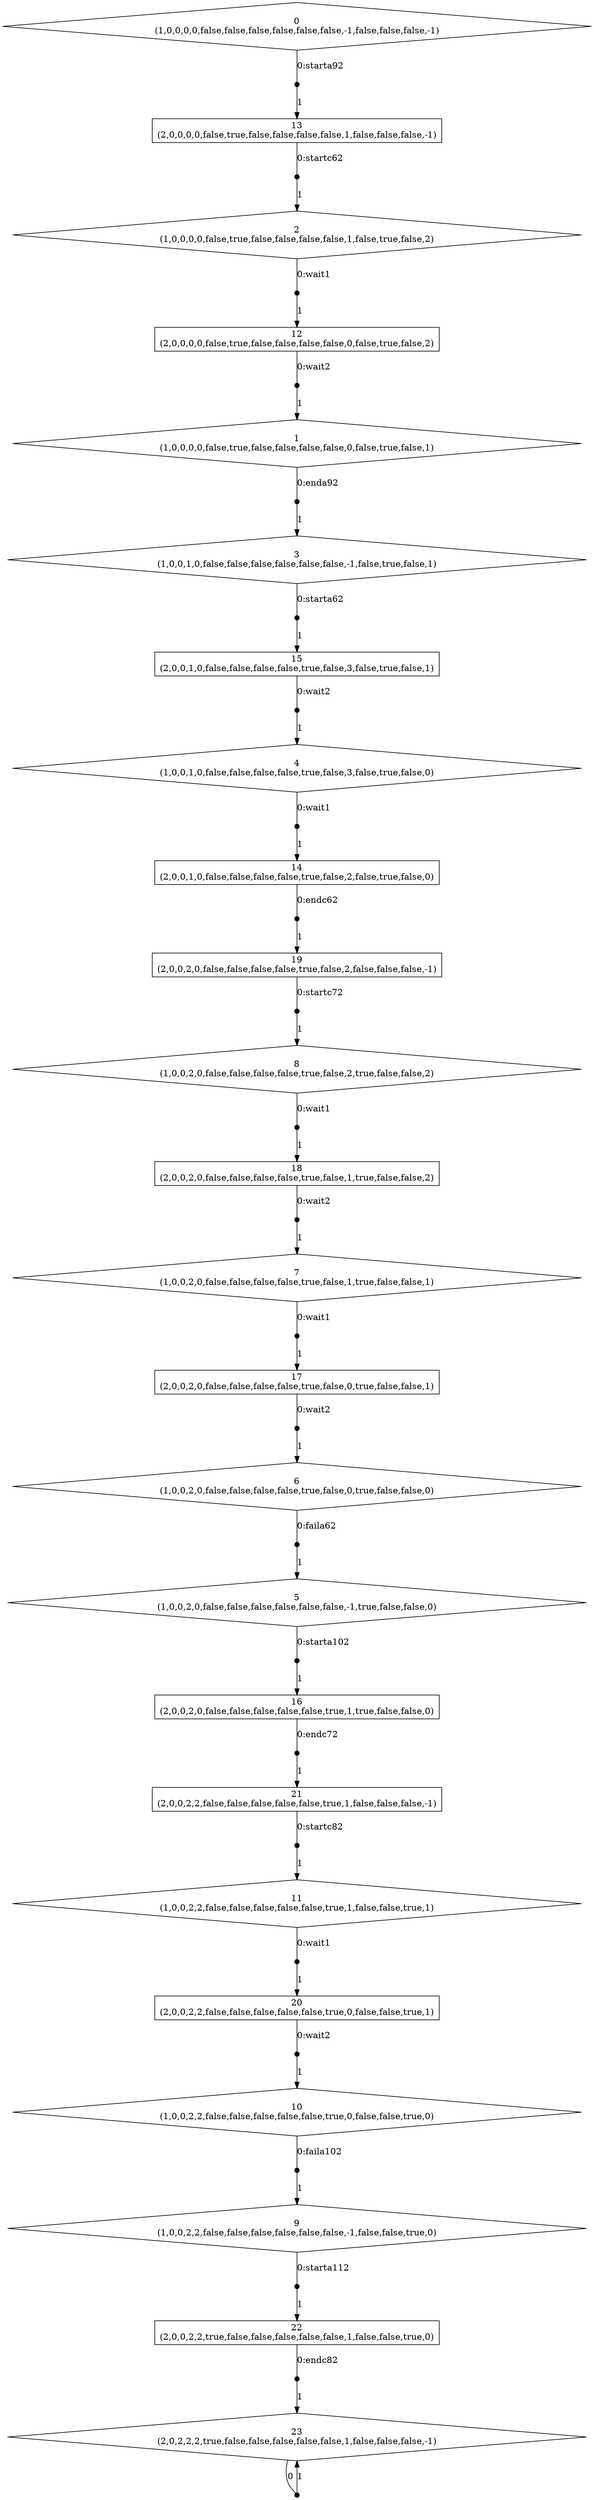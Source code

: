 digraph SMG {
node [label="",shape="box"];
0 [label="0\n(1,0,0,0,0,false,false,false,false,false,false,-1,false,false,false,-1)",shape="diamond"];
0 -> n0_0  [label="0:starta92",arrowhead="none"];
n0_0 [ shape=point,width=0.1,height=0.1,label="" ];
n0_0 -> 13  [label="1"];
1 [label="1\n(1,0,0,0,0,false,true,false,false,false,false,0,false,true,false,1)",shape="diamond"];
1 -> n1_0  [label="0:enda92",arrowhead="none"];
n1_0 [ shape=point,width=0.1,height=0.1,label="" ];
n1_0 -> 3  [label="1"];
2 [label="2\n(1,0,0,0,0,false,true,false,false,false,false,1,false,true,false,2)",shape="diamond"];
2 -> n2_0  [label="0:wait1",arrowhead="none"];
n2_0 [ shape=point,width=0.1,height=0.1,label="" ];
n2_0 -> 12  [label="1"];
3 [label="3\n(1,0,0,1,0,false,false,false,false,false,false,-1,false,true,false,1)",shape="diamond"];
3 -> n3_0  [label="0:starta62",arrowhead="none"];
n3_0 [ shape=point,width=0.1,height=0.1,label="" ];
n3_0 -> 15  [label="1"];
4 [label="4\n(1,0,0,1,0,false,false,false,false,true,false,3,false,true,false,0)",shape="diamond"];
4 -> n4_0  [label="0:wait1",arrowhead="none"];
n4_0 [ shape=point,width=0.1,height=0.1,label="" ];
n4_0 -> 14  [label="1"];
5 [label="5\n(1,0,0,2,0,false,false,false,false,false,false,-1,true,false,false,0)",shape="diamond"];
5 -> n5_0  [label="0:starta102",arrowhead="none"];
n5_0 [ shape=point,width=0.1,height=0.1,label="" ];
n5_0 -> 16  [label="1"];
6 [label="6\n(1,0,0,2,0,false,false,false,false,true,false,0,true,false,false,0)",shape="diamond"];
6 -> n6_0  [label="0:faila62",arrowhead="none"];
n6_0 [ shape=point,width=0.1,height=0.1,label="" ];
n6_0 -> 5  [label="1"];
7 [label="7\n(1,0,0,2,0,false,false,false,false,true,false,1,true,false,false,1)",shape="diamond"];
7 -> n7_0  [label="0:wait1",arrowhead="none"];
n7_0 [ shape=point,width=0.1,height=0.1,label="" ];
n7_0 -> 17  [label="1"];
8 [label="8\n(1,0,0,2,0,false,false,false,false,true,false,2,true,false,false,2)",shape="diamond"];
8 -> n8_0  [label="0:wait1",arrowhead="none"];
n8_0 [ shape=point,width=0.1,height=0.1,label="" ];
n8_0 -> 18  [label="1"];
9 [label="9\n(1,0,0,2,2,false,false,false,false,false,false,-1,false,false,true,0)",shape="diamond"];
9 -> n9_0  [label="0:starta112",arrowhead="none"];
n9_0 [ shape=point,width=0.1,height=0.1,label="" ];
n9_0 -> 22  [label="1"];
10 [label="10\n(1,0,0,2,2,false,false,false,false,false,true,0,false,false,true,0)",shape="diamond"];
10 -> n10_0  [label="0:faila102",arrowhead="none"];
n10_0 [ shape=point,width=0.1,height=0.1,label="" ];
n10_0 -> 9  [label="1"];
11 [label="11\n(1,0,0,2,2,false,false,false,false,false,true,1,false,false,true,1)",shape="diamond"];
11 -> n11_0  [label="0:wait1",arrowhead="none"];
n11_0 [ shape=point,width=0.1,height=0.1,label="" ];
n11_0 -> 20  [label="1"];
12 [label="12\n(2,0,0,0,0,false,true,false,false,false,false,0,false,true,false,2)"];
12 -> n12_0  [label="0:wait2",arrowhead="none"];
n12_0 [ shape=point,width=0.1,height=0.1,label="" ];
n12_0 -> 1  [label="1"];
13 [label="13\n(2,0,0,0,0,false,true,false,false,false,false,1,false,false,false,-1)"];
13 -> n13_0  [label="0:startc62",arrowhead="none"];
n13_0 [ shape=point,width=0.1,height=0.1,label="" ];
n13_0 -> 2  [label="1"];
14 [label="14\n(2,0,0,1,0,false,false,false,false,true,false,2,false,true,false,0)"];
14 -> n14_0  [label="0:endc62",arrowhead="none"];
n14_0 [ shape=point,width=0.1,height=0.1,label="" ];
n14_0 -> 19  [label="1"];
15 [label="15\n(2,0,0,1,0,false,false,false,false,true,false,3,false,true,false,1)"];
15 -> n15_0  [label="0:wait2",arrowhead="none"];
n15_0 [ shape=point,width=0.1,height=0.1,label="" ];
n15_0 -> 4  [label="1"];
16 [label="16\n(2,0,0,2,0,false,false,false,false,false,true,1,true,false,false,0)"];
16 -> n16_0  [label="0:endc72",arrowhead="none"];
n16_0 [ shape=point,width=0.1,height=0.1,label="" ];
n16_0 -> 21  [label="1"];
17 [label="17\n(2,0,0,2,0,false,false,false,false,true,false,0,true,false,false,1)"];
17 -> n17_0  [label="0:wait2",arrowhead="none"];
n17_0 [ shape=point,width=0.1,height=0.1,label="" ];
n17_0 -> 6  [label="1"];
18 [label="18\n(2,0,0,2,0,false,false,false,false,true,false,1,true,false,false,2)"];
18 -> n18_0  [label="0:wait2",arrowhead="none"];
n18_0 [ shape=point,width=0.1,height=0.1,label="" ];
n18_0 -> 7  [label="1"];
19 [label="19\n(2,0,0,2,0,false,false,false,false,true,false,2,false,false,false,-1)"];
19 -> n19_0  [label="0:startc72",arrowhead="none"];
n19_0 [ shape=point,width=0.1,height=0.1,label="" ];
n19_0 -> 8  [label="1"];
20 [label="20\n(2,0,0,2,2,false,false,false,false,false,true,0,false,false,true,1)"];
20 -> n20_0  [label="0:wait2",arrowhead="none"];
n20_0 [ shape=point,width=0.1,height=0.1,label="" ];
n20_0 -> 10  [label="1"];
21 [label="21\n(2,0,0,2,2,false,false,false,false,false,true,1,false,false,false,-1)"];
21 -> n21_0  [label="0:startc82",arrowhead="none"];
n21_0 [ shape=point,width=0.1,height=0.1,label="" ];
n21_0 -> 11  [label="1"];
22 [label="22\n(2,0,0,2,2,true,false,false,false,false,false,1,false,false,true,0)"];
22 -> n22_0  [label="0:endc82",arrowhead="none"];
n22_0 [ shape=point,width=0.1,height=0.1,label="" ];
n22_0 -> 23  [label="1"];
23 [label="23\n(2,0,2,2,2,true,false,false,false,false,false,1,false,false,false,-1)",shape="diamond"];
23 -> n23_0  [label="0",arrowhead="none"];
n23_0 [ shape=point,width=0.1,height=0.1,label="" ];
n23_0 -> 23  [label="1"];
}
